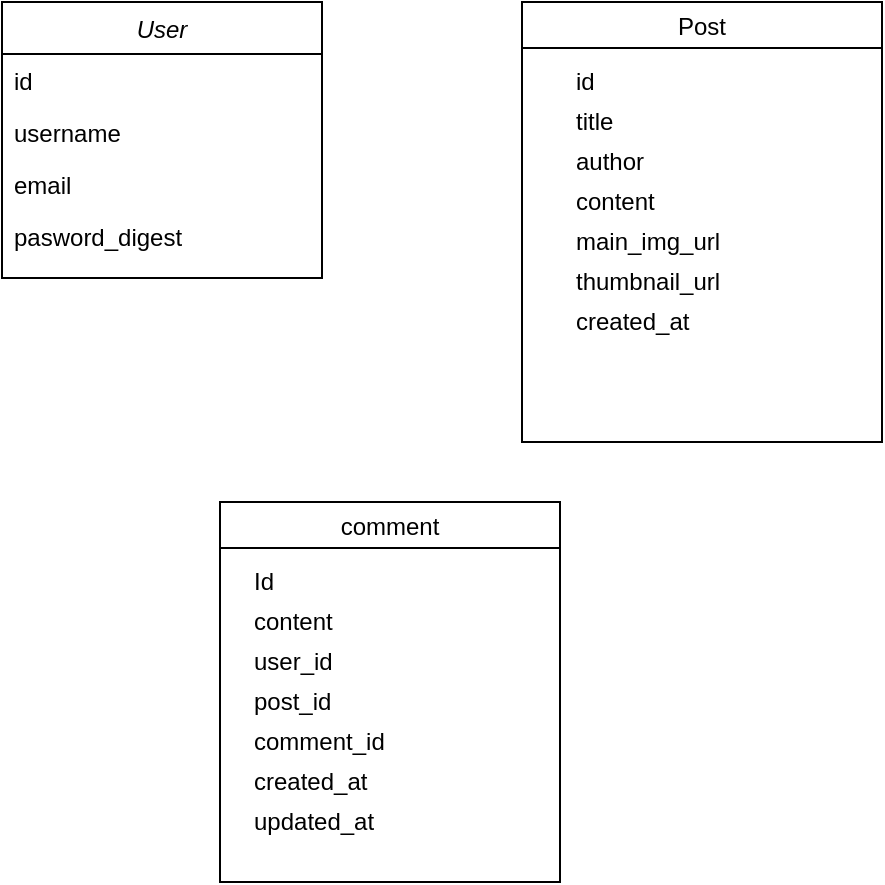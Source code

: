<mxfile version="14.9.1" type="github">
  <diagram id="C5RBs43oDa-KdzZeNtuy" name="Page-1">
    <mxGraphModel dx="999" dy="533" grid="1" gridSize="10" guides="1" tooltips="1" connect="1" arrows="1" fold="1" page="1" pageScale="1" pageWidth="827" pageHeight="1169" math="0" shadow="0">
      <root>
        <mxCell id="WIyWlLk6GJQsqaUBKTNV-0" />
        <mxCell id="WIyWlLk6GJQsqaUBKTNV-1" parent="WIyWlLk6GJQsqaUBKTNV-0" />
        <mxCell id="zkfFHV4jXpPFQw0GAbJ--0" value="User" style="swimlane;fontStyle=2;align=center;verticalAlign=top;childLayout=stackLayout;horizontal=1;startSize=26;horizontalStack=0;resizeParent=1;resizeLast=0;collapsible=1;marginBottom=0;rounded=0;shadow=0;strokeWidth=1;" parent="WIyWlLk6GJQsqaUBKTNV-1" vertex="1">
          <mxGeometry x="220" y="120" width="160" height="138" as="geometry">
            <mxRectangle x="230" y="140" width="160" height="26" as="alternateBounds" />
          </mxGeometry>
        </mxCell>
        <mxCell id="zkfFHV4jXpPFQw0GAbJ--1" value="id" style="text;align=left;verticalAlign=top;spacingLeft=4;spacingRight=4;overflow=hidden;rotatable=0;points=[[0,0.5],[1,0.5]];portConstraint=eastwest;" parent="zkfFHV4jXpPFQw0GAbJ--0" vertex="1">
          <mxGeometry y="26" width="160" height="26" as="geometry" />
        </mxCell>
        <mxCell id="zkfFHV4jXpPFQw0GAbJ--2" value="username" style="text;align=left;verticalAlign=top;spacingLeft=4;spacingRight=4;overflow=hidden;rotatable=0;points=[[0,0.5],[1,0.5]];portConstraint=eastwest;rounded=0;shadow=0;html=0;" parent="zkfFHV4jXpPFQw0GAbJ--0" vertex="1">
          <mxGeometry y="52" width="160" height="26" as="geometry" />
        </mxCell>
        <mxCell id="zkfFHV4jXpPFQw0GAbJ--3" value="email" style="text;align=left;verticalAlign=top;spacingLeft=4;spacingRight=4;overflow=hidden;rotatable=0;points=[[0,0.5],[1,0.5]];portConstraint=eastwest;rounded=0;shadow=0;html=0;" parent="zkfFHV4jXpPFQw0GAbJ--0" vertex="1">
          <mxGeometry y="78" width="160" height="26" as="geometry" />
        </mxCell>
        <mxCell id="zkfFHV4jXpPFQw0GAbJ--5" value="pasword_digest" style="text;align=left;verticalAlign=top;spacingLeft=4;spacingRight=4;overflow=hidden;rotatable=0;points=[[0,0.5],[1,0.5]];portConstraint=eastwest;" parent="zkfFHV4jXpPFQw0GAbJ--0" vertex="1">
          <mxGeometry y="104" width="160" height="26" as="geometry" />
        </mxCell>
        <mxCell id="_f_mBEI5mizr--NLBWn3-0" value="comment" style="swimlane;fontStyle=0" vertex="1" parent="WIyWlLk6GJQsqaUBKTNV-1">
          <mxGeometry x="329" y="370" width="170" height="190" as="geometry" />
        </mxCell>
        <mxCell id="_f_mBEI5mizr--NLBWn3-4" value="content&amp;nbsp;" style="text;html=1;align=left;verticalAlign=middle;resizable=0;points=[];autosize=1;strokeColor=none;" vertex="1" parent="_f_mBEI5mizr--NLBWn3-0">
          <mxGeometry x="15" y="50" width="60" height="20" as="geometry" />
        </mxCell>
        <mxCell id="_f_mBEI5mizr--NLBWn3-1" value="Id&amp;nbsp;" style="text;html=1;align=left;verticalAlign=middle;resizable=0;points=[];autosize=1;strokeColor=none;" vertex="1" parent="_f_mBEI5mizr--NLBWn3-0">
          <mxGeometry x="15" y="30" width="30" height="20" as="geometry" />
        </mxCell>
        <mxCell id="_f_mBEI5mizr--NLBWn3-5" value="user_id" style="text;html=1;align=left;verticalAlign=middle;resizable=0;points=[];autosize=1;strokeColor=none;" vertex="1" parent="_f_mBEI5mizr--NLBWn3-0">
          <mxGeometry x="15" y="70" width="50" height="20" as="geometry" />
        </mxCell>
        <mxCell id="_f_mBEI5mizr--NLBWn3-6" value="post_id" style="text;html=1;align=left;verticalAlign=middle;resizable=0;points=[];autosize=1;strokeColor=none;" vertex="1" parent="_f_mBEI5mizr--NLBWn3-0">
          <mxGeometry x="15" y="90" width="50" height="20" as="geometry" />
        </mxCell>
        <mxCell id="_f_mBEI5mizr--NLBWn3-7" value="comment_id" style="text;html=1;align=left;verticalAlign=middle;resizable=0;points=[];autosize=1;strokeColor=none;" vertex="1" parent="_f_mBEI5mizr--NLBWn3-0">
          <mxGeometry x="15" y="110" width="80" height="20" as="geometry" />
        </mxCell>
        <mxCell id="_f_mBEI5mizr--NLBWn3-8" value="created_at" style="text;html=1;align=left;verticalAlign=middle;resizable=0;points=[];autosize=1;strokeColor=none;" vertex="1" parent="_f_mBEI5mizr--NLBWn3-0">
          <mxGeometry x="15" y="130" width="70" height="20" as="geometry" />
        </mxCell>
        <mxCell id="_f_mBEI5mizr--NLBWn3-9" value="updated_at" style="text;html=1;align=left;verticalAlign=middle;resizable=0;points=[];autosize=1;strokeColor=none;" vertex="1" parent="_f_mBEI5mizr--NLBWn3-0">
          <mxGeometry x="15" y="150" width="80" height="20" as="geometry" />
        </mxCell>
        <mxCell id="_f_mBEI5mizr--NLBWn3-10" value="Post" style="swimlane;fontStyle=0" vertex="1" parent="WIyWlLk6GJQsqaUBKTNV-1">
          <mxGeometry x="480" y="120" width="180" height="220" as="geometry" />
        </mxCell>
        <mxCell id="_f_mBEI5mizr--NLBWn3-16" value="thumbnail_url" style="text;html=1;align=left;verticalAlign=middle;resizable=0;points=[];autosize=1;strokeColor=none;" vertex="1" parent="_f_mBEI5mizr--NLBWn3-10">
          <mxGeometry x="25" y="130" width="90" height="20" as="geometry" />
        </mxCell>
        <mxCell id="_f_mBEI5mizr--NLBWn3-12" value="title" style="text;html=1;align=left;verticalAlign=middle;resizable=0;points=[];autosize=1;strokeColor=none;" vertex="1" parent="_f_mBEI5mizr--NLBWn3-10">
          <mxGeometry x="25" y="50" width="30" height="20" as="geometry" />
        </mxCell>
        <mxCell id="_f_mBEI5mizr--NLBWn3-11" value="id" style="text;html=1;align=left;verticalAlign=middle;resizable=0;points=[];autosize=1;strokeColor=none;" vertex="1" parent="_f_mBEI5mizr--NLBWn3-10">
          <mxGeometry x="25" y="30" width="20" height="20" as="geometry" />
        </mxCell>
        <mxCell id="_f_mBEI5mizr--NLBWn3-13" value="author" style="text;html=1;align=left;verticalAlign=middle;resizable=0;points=[];autosize=1;strokeColor=none;" vertex="1" parent="_f_mBEI5mizr--NLBWn3-10">
          <mxGeometry x="25" y="70" width="50" height="20" as="geometry" />
        </mxCell>
        <mxCell id="_f_mBEI5mizr--NLBWn3-14" value="content" style="text;html=1;align=left;verticalAlign=middle;resizable=0;points=[];autosize=1;strokeColor=none;" vertex="1" parent="_f_mBEI5mizr--NLBWn3-10">
          <mxGeometry x="25" y="90" width="50" height="20" as="geometry" />
        </mxCell>
        <mxCell id="_f_mBEI5mizr--NLBWn3-15" value="main_img_url" style="text;html=1;align=left;verticalAlign=middle;resizable=0;points=[];autosize=1;strokeColor=none;" vertex="1" parent="_f_mBEI5mizr--NLBWn3-10">
          <mxGeometry x="25" y="110" width="90" height="20" as="geometry" />
        </mxCell>
        <mxCell id="_f_mBEI5mizr--NLBWn3-17" value="created_at" style="text;html=1;align=left;verticalAlign=middle;resizable=0;points=[];autosize=1;strokeColor=none;" vertex="1" parent="_f_mBEI5mizr--NLBWn3-10">
          <mxGeometry x="25" y="150" width="70" height="20" as="geometry" />
        </mxCell>
      </root>
    </mxGraphModel>
  </diagram>
</mxfile>
